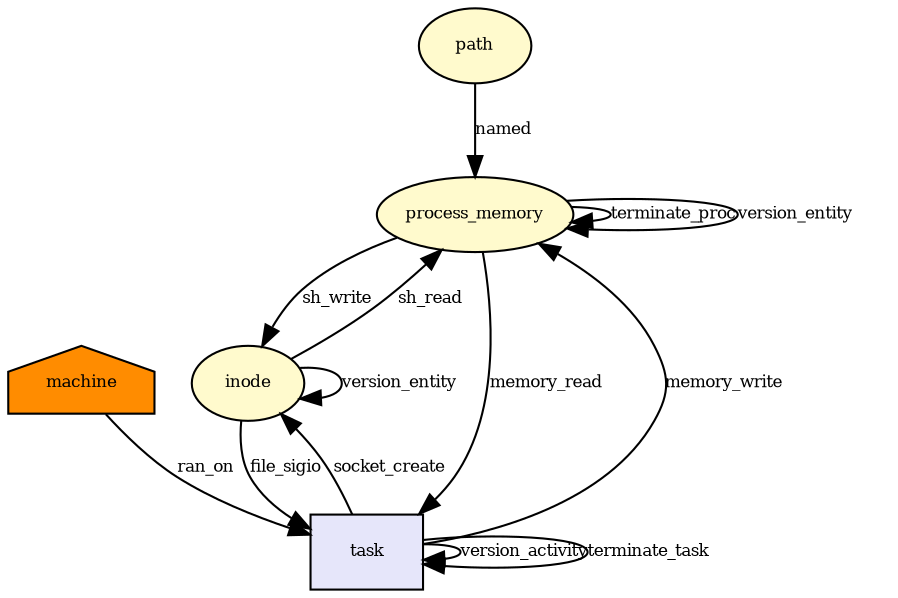 digraph RGL__DirectedAdjacencyGraph {process_memory[fontsize = 8,label = process_memory,shape = ellipse, fillcolor="#fffacd", style = filled]

process_memory -> process_memory[fontsize = 8,label = terminate_proc]

inode[fontsize = 8,label = inode,shape = ellipse, fillcolor="#fffacd", style = filled]

task[fontsize = 8,label = task,shape = rectangle, fillcolor="#e6e6fa", style = filled]

inode -> task[fontsize = 8,label = file_sigio]

task -> process_memory[fontsize = 8,label = memory_write]

task -> task[fontsize = 8,label = version_activity]

process_memory -> process_memory[fontsize = 8,label = version_entity]

process_memory -> inode[fontsize = 8,label = sh_write]

inode -> inode[fontsize = 8,label = version_entity]

path[fontsize = 8,label = path,shape = ellipse, fillcolor="#fffacd", style = filled]

path -> process_memory[fontsize = 8,label = named]

machine[fontsize = 8,label = machine,shape = house, fillcolor="#ff8c00", style = filled]

machine -> task[fontsize = 8,label = ran_on]

process_memory -> task[fontsize = 8,label = memory_read]

task -> inode[fontsize = 8,label = socket_create]

inode -> process_memory[fontsize = 8,label = sh_read]

task -> task[fontsize = 8,label = terminate_task]

}